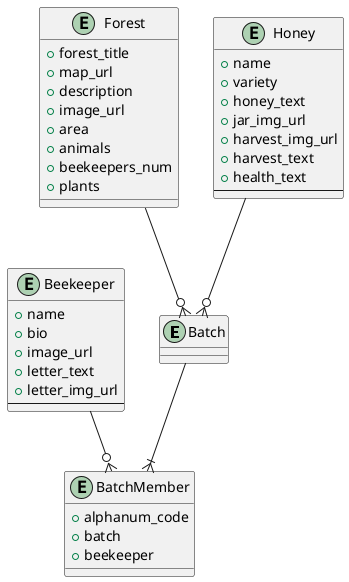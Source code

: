 @startuml

entity Batch  {
}

entity BatchMember {
    + alphanum_code
    + batch
    + beekeeper
}

entity Forest  {
  + forest_title
  + map_url
  + description
  + image_url
  + area
  + animals
  + beekeepers_num
  + plants
}

entity Beekeeper  {
  + name
  + bio
  + image_url
  + letter_text
  + letter_img_url
  --
}

entity Honey  {
  + name
  + variety
  + honey_text
  + jar_img_url
  + harvest_img_url
  + harvest_text
  + health_text
  --
}


Batch -down-|{ BatchMember
Forest -down-o{ Batch
Honey -down-o{ Batch
Beekeeper -down-o{ BatchMember


@enduml
